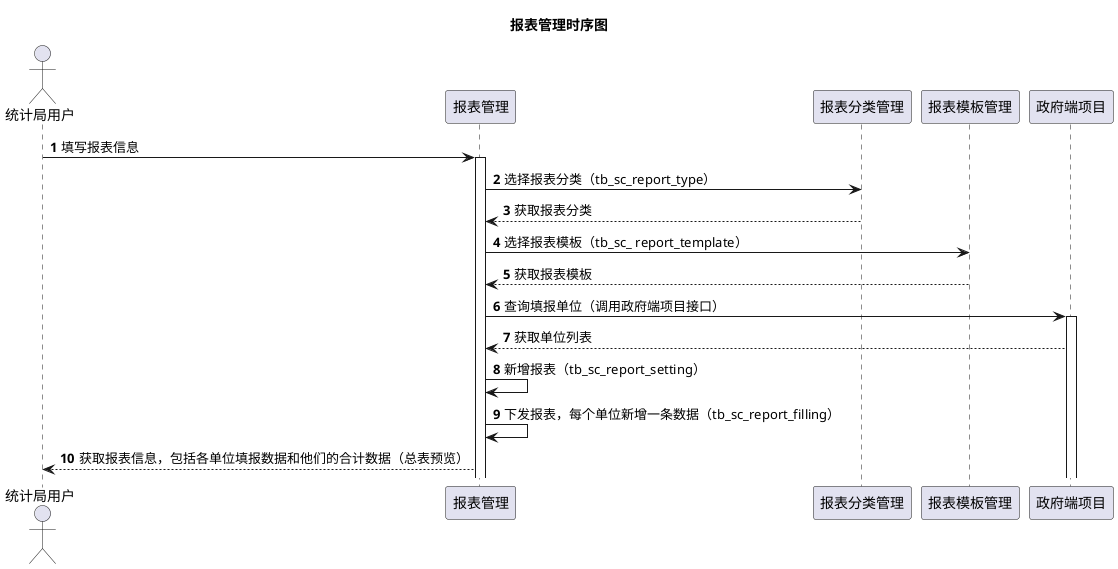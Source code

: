 @startuml
title 报表管理时序图

actor 统计局用户 as user
participant "报表管理" as dataReport
participant "报表分类管理" as dataType
participant "报表模板管理" as dataModel
participant "政府端项目" as dataGov

autonumber
user->dataReport:填写报表信息
activate dataReport
dataReport->dataType: 选择报表分类（tb_sc_report_type）
dataType-->dataReport: 获取报表分类
dataReport->dataModel: 选择报表模板（tb_sc_ report_template）
dataModel-->dataReport: 获取报表模板
dataReport->dataGov: 查询填报单位（调用政府端项目接口）
activate dataGov
dataGov-->dataReport: 获取单位列表
dataReport->dataReport: 新增报表（tb_sc_report_setting）
dataReport->dataReport: 下发报表，每个单位新增一条数据（tb_sc_report_filling）
dataReport-->user: 获取报表信息，包括各单位填报数据和他们的合计数据（总表预览）
@enduml